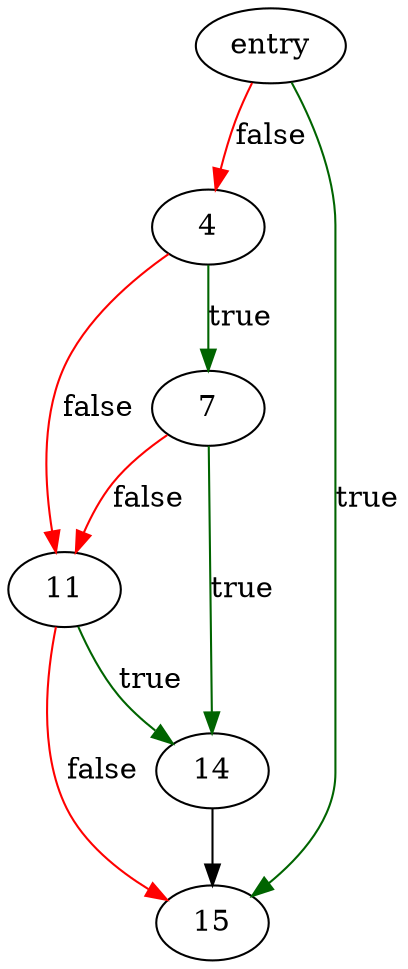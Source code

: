 digraph "hard_locale" {
	// Node definitions.
	1 [label=entry];
	4;
	7;
	11;
	14;
	15;

	// Edge definitions.
	1 -> 4 [
		color=red
		label=false
	];
	1 -> 15 [
		color=darkgreen
		label=true
	];
	4 -> 7 [
		color=darkgreen
		label=true
	];
	4 -> 11 [
		color=red
		label=false
	];
	7 -> 11 [
		color=red
		label=false
	];
	7 -> 14 [
		color=darkgreen
		label=true
	];
	11 -> 14 [
		color=darkgreen
		label=true
	];
	11 -> 15 [
		color=red
		label=false
	];
	14 -> 15;
}